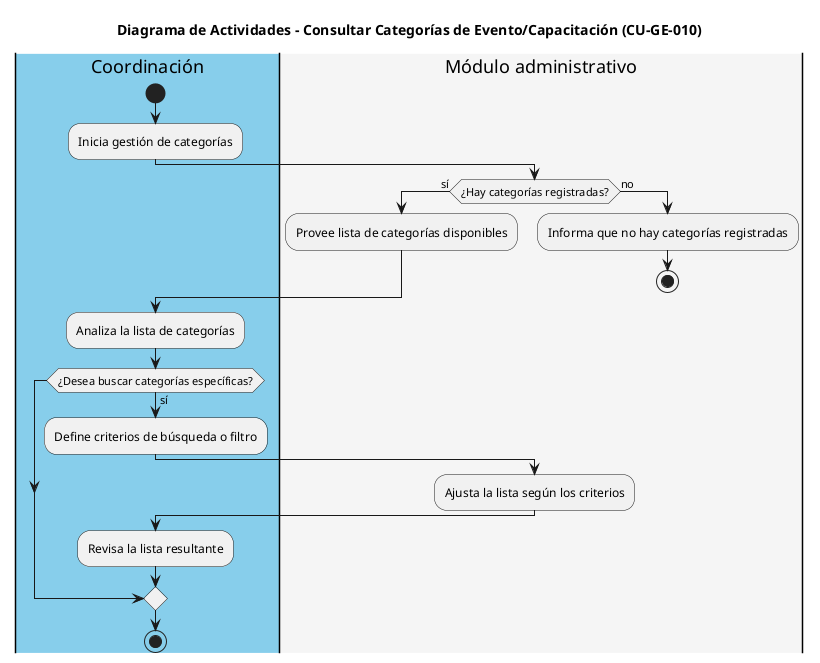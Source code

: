 @startuml CU-GE-010_Consultar_Categorias
title Diagrama de Actividades - Consultar Categorías de Evento/Capacitación (CU-GE-010)

|#skyblue|Coordinación|
start
:Inicia gestión de categorías;

|#whitesmoke|Módulo administrativo|
if (¿Hay categorías registradas?) then (sí)
  :Provee lista de categorías disponibles;
else (no)
  :Informa que no hay categorías registradas;
  stop
endif

|#skyblue|Coordinación|
:Analiza la lista de categorías;
if (¿Desea buscar categorías específicas?) then (sí)
  :Define criterios de búsqueda o filtro;
  |#whitesmoke|Módulo administrativo|
  :Ajusta la lista según los criterios;
  |#skyblue|Coordinación|
  :Revisa la lista resultante;
endif
stop
@enduml
